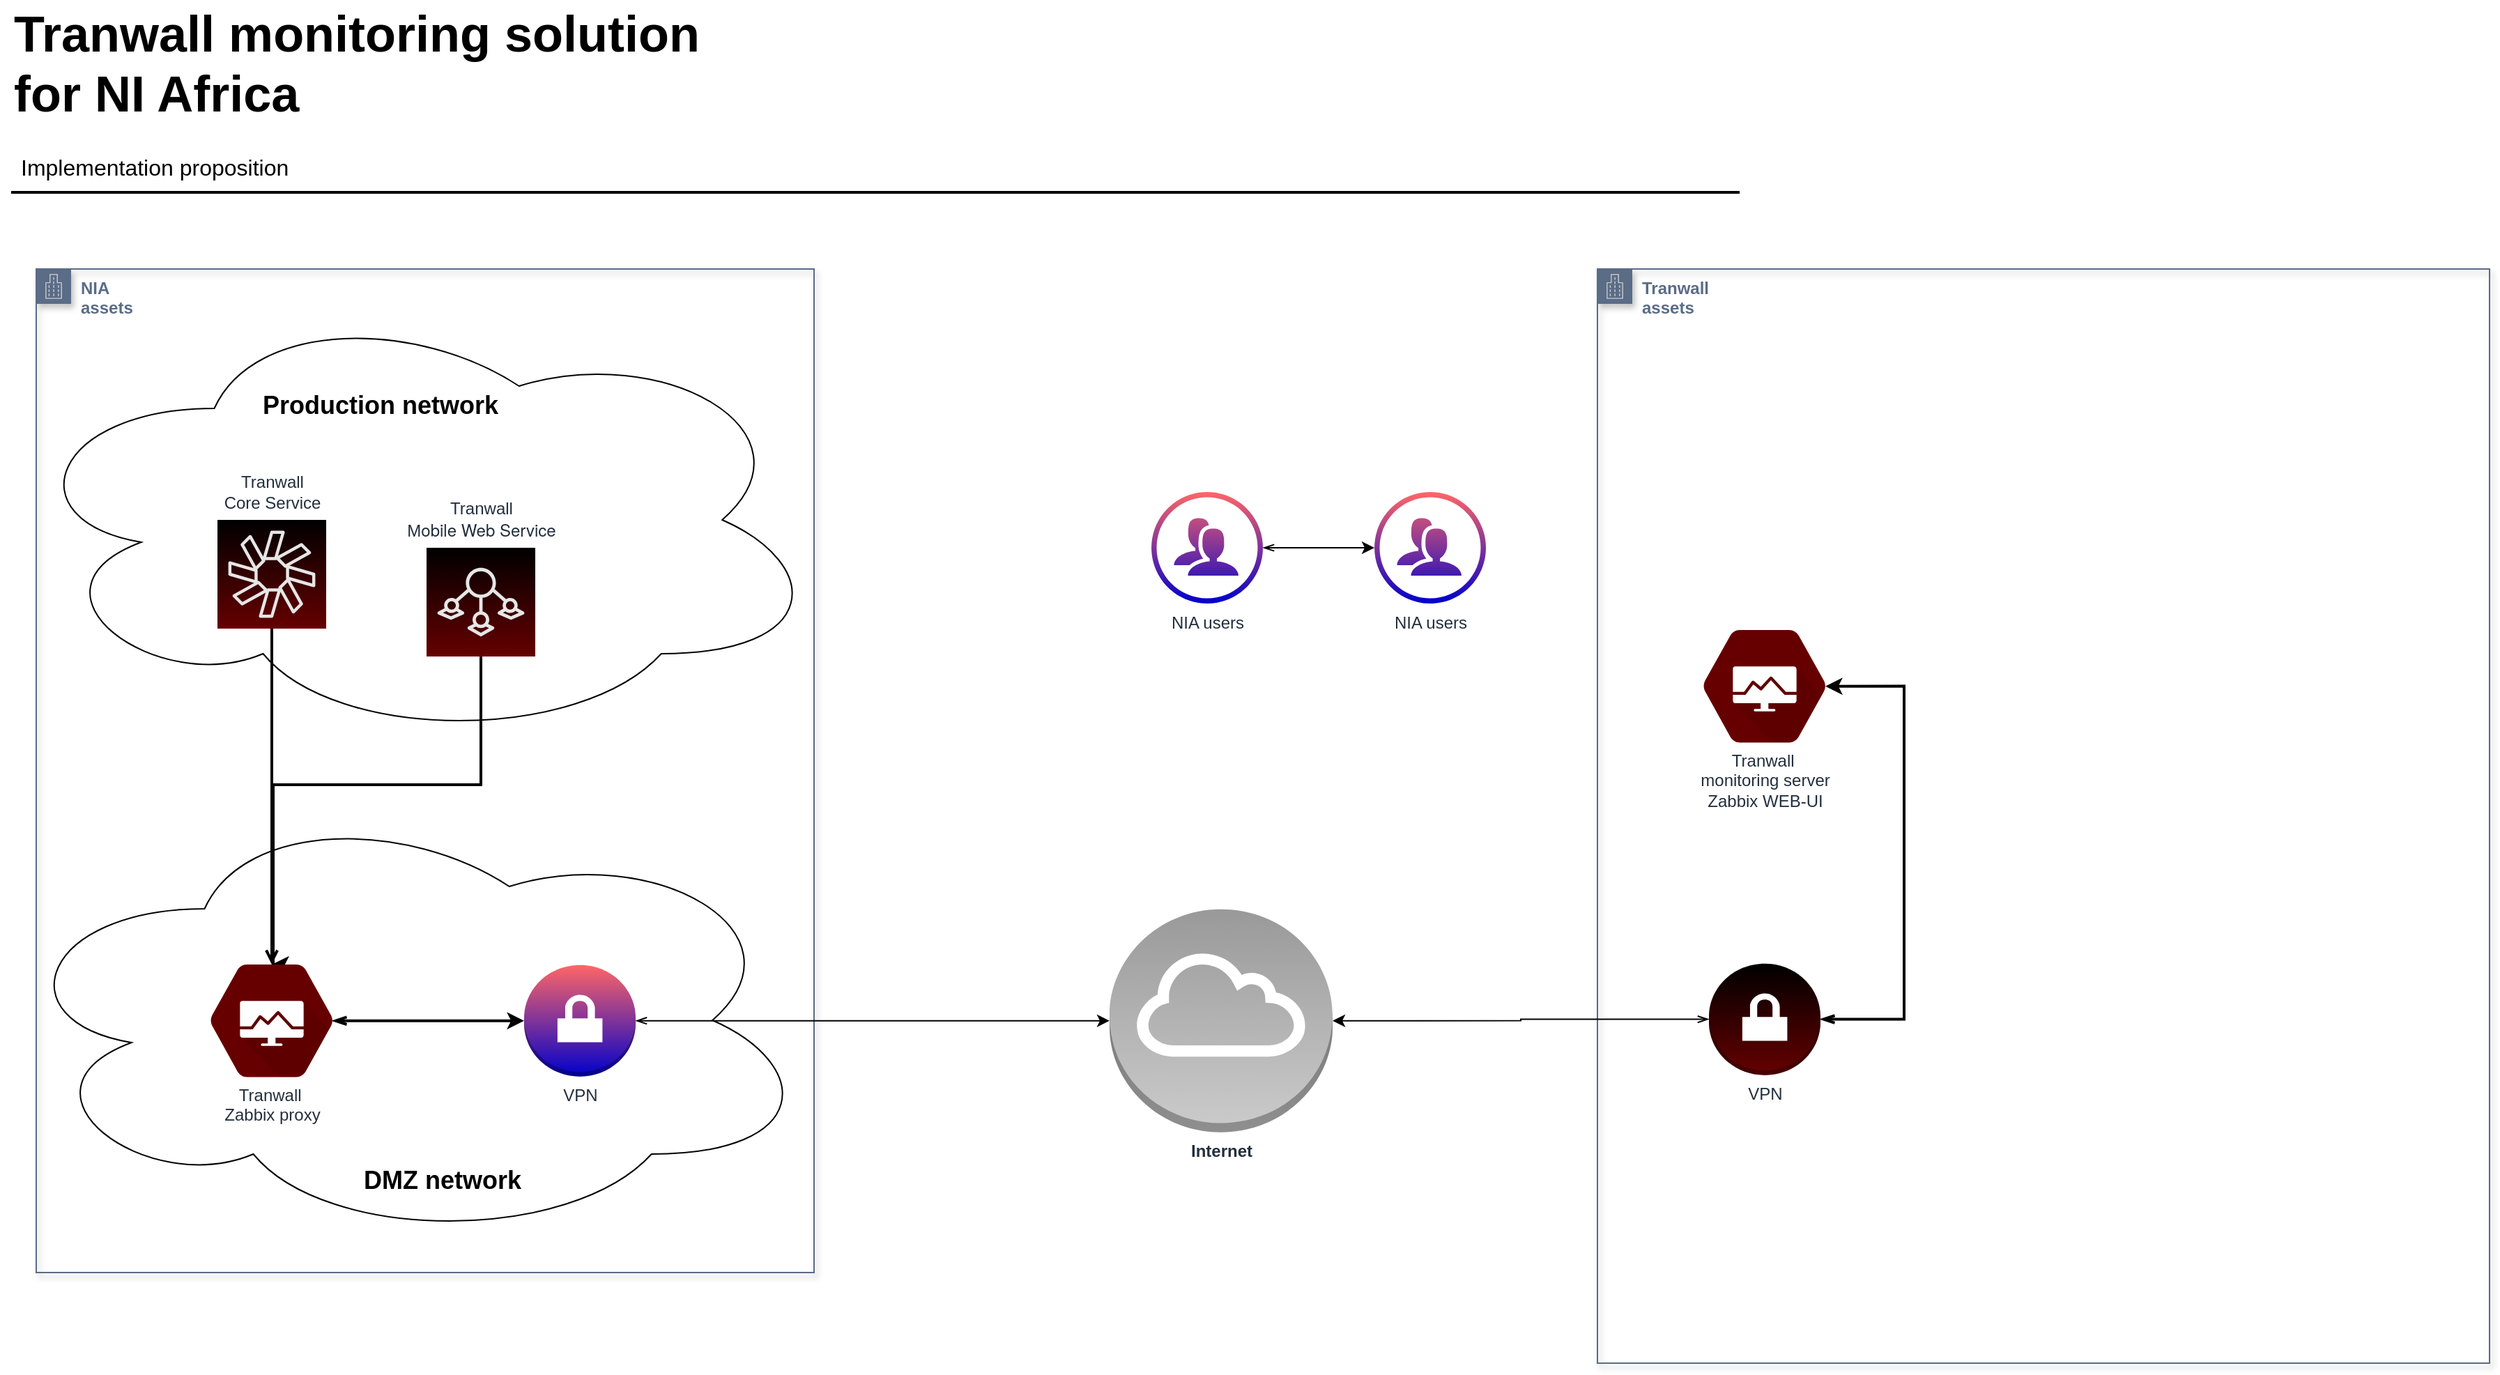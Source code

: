 <mxfile version="12.4.2" type="github" pages="1">
  <diagram id="z3zxhixVunEiOS99RGhy" name="Page-1">
    <mxGraphModel dx="1261" dy="817" grid="1" gridSize="10" guides="1" tooltips="1" connect="1" arrows="1" fold="1" page="1" pageScale="1" pageWidth="1920" pageHeight="1200" math="0" shadow="0">
      <root>
        <mxCell id="0"/>
        <mxCell id="1" parent="0"/>
        <mxCell id="_c7zvPGTftnyquFCX0OO-1" value="NIA &lt;br&gt;assets" style="points=[[0,0],[0.25,0],[0.5,0],[0.75,0],[1,0],[1,0.25],[1,0.5],[1,0.75],[1,1],[0.75,1],[0.5,1],[0.25,1],[0,1],[0,0.75],[0,0.5],[0,0.25]];outlineConnect=0;gradientColor=#ffffff;html=1;whiteSpace=wrap;fontSize=12;fontStyle=1;shape=mxgraph.aws4.group;grIcon=mxgraph.aws4.group_corporate_data_center;strokeColor=#5A6C86;fillColor=none;verticalAlign=top;align=left;spacingLeft=30;fontColor=#5A6C86;dashed=0;shadow=1;" vertex="1" parent="1">
          <mxGeometry x="80" y="240" width="558" height="720" as="geometry"/>
        </mxCell>
        <mxCell id="_c7zvPGTftnyquFCX0OO-27" value="&lt;b style=&quot;font-size: 18px&quot;&gt;DMZ network&lt;/b&gt;" style="ellipse;shape=cloud;whiteSpace=wrap;html=1;fillColor=none;labelPosition=center;verticalLabelPosition=bottom;align=center;verticalAlign=top;spacing=-60;fontSize=18;spacingLeft=50;" vertex="1" parent="1">
          <mxGeometry x="55" y="619" width="583" height="320" as="geometry"/>
        </mxCell>
        <mxCell id="_c7zvPGTftnyquFCX0OO-26" value="&lt;b style=&quot;font-size: 18px;&quot;&gt;Production network&lt;/b&gt;" style="ellipse;shape=cloud;whiteSpace=wrap;html=1;fillColor=none;labelPosition=center;verticalLabelPosition=top;align=center;verticalAlign=bottom;spacing=-90;fontSize=18;spacingLeft=-53;" vertex="1" parent="1">
          <mxGeometry x="62" y="260" width="583" height="320" as="geometry"/>
        </mxCell>
        <mxCell id="_c7zvPGTftnyquFCX0OO-2" value="Tranwall monitoring solution&lt;br style=&quot;font-size: 36px&quot;&gt;for NI Africa&lt;div style=&quot;font-size: 36px&quot;&gt;&lt;/div&gt;" style="text;html=1;resizable=0;points=[];autosize=1;align=left;verticalAlign=top;spacingTop=-4;fontSize=36;fontStyle=1" vertex="1" parent="1">
          <mxGeometry x="62" y="47" width="510" height="90" as="geometry"/>
        </mxCell>
        <mxCell id="_c7zvPGTftnyquFCX0OO-3" value="Tranwall&lt;br&gt;assets" style="points=[[0,0],[0.25,0],[0.5,0],[0.75,0],[1,0],[1,0.25],[1,0.5],[1,0.75],[1,1],[0.75,1],[0.5,1],[0.25,1],[0,1],[0,0.75],[0,0.5],[0,0.25]];outlineConnect=0;gradientColor=#ffffff;html=1;whiteSpace=wrap;fontSize=12;fontStyle=1;shape=mxgraph.aws4.group;grIcon=mxgraph.aws4.group_corporate_data_center;strokeColor=#5A6C86;fillColor=none;verticalAlign=top;align=left;spacingLeft=30;fontColor=#5A6C86;dashed=0;shadow=1;" vertex="1" parent="1">
          <mxGeometry x="1200" y="240" width="640" height="785" as="geometry"/>
        </mxCell>
        <mxCell id="_c7zvPGTftnyquFCX0OO-49" value="" style="edgeStyle=orthogonalEdgeStyle;rounded=0;orthogonalLoop=1;jettySize=auto;html=1;startArrow=openThin;startFill=0;fontSize=18;" edge="1" parent="1" source="_c7zvPGTftnyquFCX0OO-13" target="_c7zvPGTftnyquFCX0OO-48">
          <mxGeometry relative="1" as="geometry"/>
        </mxCell>
        <mxCell id="_c7zvPGTftnyquFCX0OO-13" value="NIA users" style="verticalLabelPosition=bottom;html=1;fillColor=#0000CC;verticalAlign=top;pointerEvents=1;align=center;points=[[0.25,0,0],[0.5,0,0],[0.75,0,0],[1,0.5,0],[0.75,1,0],[0.5,1,0],[0.25,1,0],[0,0.5,0],[0.125,0.25,0],[0.125,0.75,0],[0.875,0.25,0],[0.875,0.75,0]];shape=mxgraph.cisco_safe.design.users;aspect=fixed;dashed=0;fontColor=#232F3E;fontStyle=0;strokeColor=#ffffff;gradientColor=#FF6666;gradientDirection=north;labelBackgroundColor=none;" vertex="1" parent="1">
          <mxGeometry x="880" y="400" width="80" height="80" as="geometry"/>
        </mxCell>
        <mxCell id="_c7zvPGTftnyquFCX0OO-48" value="NIA users" style="verticalLabelPosition=bottom;html=1;fillColor=#0000CC;verticalAlign=top;pointerEvents=1;align=center;points=[[0.25,0,0],[0.5,0,0],[0.75,0,0],[1,0.5,0],[0.75,1,0],[0.5,1,0],[0.25,1,0],[0,0.5,0],[0.125,0.25,0],[0.125,0.75,0],[0.875,0.25,0],[0.875,0.75,0]];shape=mxgraph.cisco_safe.design.users;aspect=fixed;dashed=0;fontColor=#232F3E;fontStyle=0;strokeColor=#ffffff;gradientColor=#FF6666;gradientDirection=north;labelBackgroundColor=none;" vertex="1" parent="1">
          <mxGeometry x="1040" y="400" width="80" height="80" as="geometry"/>
        </mxCell>
        <mxCell id="_c7zvPGTftnyquFCX0OO-34" value="" style="edgeStyle=orthogonalEdgeStyle;rounded=0;orthogonalLoop=1;jettySize=auto;html=1;fontSize=18;entryX=0;entryY=0.5;entryDx=0;entryDy=0;entryPerimeter=0;startArrow=openThin;startFill=0;" edge="1" parent="1" source="_c7zvPGTftnyquFCX0OO-15" target="_c7zvPGTftnyquFCX0OO-35">
          <mxGeometry relative="1" as="geometry">
            <mxPoint x="618" y="770" as="targetPoint"/>
          </mxGeometry>
        </mxCell>
        <mxCell id="_c7zvPGTftnyquFCX0OO-15" value="VPN" style="outlineConnect=0;dashed=0;verticalLabelPosition=bottom;verticalAlign=top;align=center;html=1;shape=mxgraph.aws3.vpn_gateway;fillColor=#0000CC;gradientColor=#FF6666;fontColor=#232F3E;fontStyle=0;strokeColor=#ffffff;gradientDirection=north;labelBackgroundColor=none;" vertex="1" parent="1">
          <mxGeometry x="430" y="739.34" width="80" height="80" as="geometry"/>
        </mxCell>
        <mxCell id="_c7zvPGTftnyquFCX0OO-20" value="&lt;span style=&quot;text-align: left&quot;&gt;Tranwall&lt;br&gt;Core Service&lt;/span&gt;" style="outlineConnect=0;fontColor=#232F3E;gradientColor=#000000;gradientDirection=north;fillColor=#660000;strokeColor=#E6E6E6;dashed=0;verticalLabelPosition=top;verticalAlign=bottom;align=center;html=1;fontSize=12;fontStyle=0;aspect=fixed;shape=mxgraph.aws4.resourceIcon;resIcon=mxgraph.aws4.chime;shadow=0;labelPosition=center;spacing=5;" vertex="1" parent="1">
          <mxGeometry x="210" y="420" width="78" height="78" as="geometry"/>
        </mxCell>
        <mxCell id="_c7zvPGTftnyquFCX0OO-22" value="&lt;font style=&quot;font-size: 12px&quot;&gt;&lt;span&gt;Tranwall &lt;br&gt;M&lt;/span&gt;&lt;span style=&quot;font-family: &amp;#34;helvetica neue&amp;#34;&quot;&gt;obile Web Service&lt;/span&gt;&lt;/font&gt;" style="outlineConnect=0;fontColor=#232F3E;gradientColor=#000000;gradientDirection=north;fillColor=#660000;strokeColor=#E6E6E6;dashed=0;verticalLabelPosition=top;verticalAlign=bottom;align=center;html=1;fontSize=12;fontStyle=0;aspect=fixed;shape=mxgraph.aws4.resourceIcon;resIcon=mxgraph.aws4.iot_sitewise;shadow=0;spacing=5;labelPosition=center;spacingTop=0;" vertex="1" parent="1">
          <mxGeometry x="360" y="440" width="78" height="78" as="geometry"/>
        </mxCell>
        <mxCell id="_c7zvPGTftnyquFCX0OO-23" value="Implementation proposition" style="text;html=1;resizable=0;points=[];autosize=1;align=left;verticalAlign=top;spacingTop=-4;fontSize=16" vertex="1" parent="1">
          <mxGeometry x="67" y="155" width="210" height="20" as="geometry"/>
        </mxCell>
        <mxCell id="_c7zvPGTftnyquFCX0OO-24" value="" style="line;strokeWidth=2;html=1;fontSize=14;" vertex="1" parent="1">
          <mxGeometry x="62" y="180" width="1240" height="10" as="geometry"/>
        </mxCell>
        <mxCell id="_c7zvPGTftnyquFCX0OO-40" value="" style="edgeStyle=orthogonalEdgeStyle;rounded=0;orthogonalLoop=1;jettySize=auto;html=1;startArrow=open;startFill=0;fontSize=18;exitX=0.5;exitY=0.16;exitDx=0;exitDy=0;exitPerimeter=0;strokeWidth=2;endArrow=none;endFill=0;" edge="1" parent="1" source="_c7zvPGTftnyquFCX0OO-31" target="_c7zvPGTftnyquFCX0OO-20">
          <mxGeometry relative="1" as="geometry">
            <mxPoint x="220" y="769.995" as="targetPoint"/>
          </mxGeometry>
        </mxCell>
        <mxCell id="_c7zvPGTftnyquFCX0OO-42" value="" style="edgeStyle=orthogonalEdgeStyle;rounded=0;orthogonalLoop=1;jettySize=auto;html=1;startArrow=classic;startFill=1;fontSize=18;exitX=0.5;exitY=0.16;exitDx=0;exitDy=0;exitPerimeter=0;strokeWidth=2;endArrow=none;endFill=0;" edge="1" parent="1" source="_c7zvPGTftnyquFCX0OO-31" target="_c7zvPGTftnyquFCX0OO-22">
          <mxGeometry relative="1" as="geometry">
            <mxPoint x="366.95" y="630.65" as="targetPoint"/>
            <Array as="points">
              <mxPoint x="250" y="610"/>
              <mxPoint x="399" y="610"/>
            </Array>
          </mxGeometry>
        </mxCell>
        <mxCell id="_c7zvPGTftnyquFCX0OO-44" value="" style="edgeStyle=orthogonalEdgeStyle;rounded=0;orthogonalLoop=1;jettySize=auto;html=1;startArrow=openThin;startFill=0;fontSize=18;exitX=0.825;exitY=0.5;exitDx=0;exitDy=0;exitPerimeter=0;entryX=0;entryY=0.5;entryDx=0;entryDy=0;entryPerimeter=0;strokeWidth=2;" edge="1" parent="1" source="_c7zvPGTftnyquFCX0OO-31" target="_c7zvPGTftnyquFCX0OO-15">
          <mxGeometry relative="1" as="geometry">
            <mxPoint x="395.95" y="779.345" as="targetPoint"/>
          </mxGeometry>
        </mxCell>
        <mxCell id="_c7zvPGTftnyquFCX0OO-31" value="Tranwall&amp;nbsp;&lt;br&gt;Zabbix proxy" style="html=1;fillColor=#660000;strokeColor=#E6E6E6;verticalAlign=top;labelPosition=center;verticalLabelPosition=bottom;align=center;spacingTop=0;fontSize=12;fontStyle=0;fontColor=#232F3E;shape=mxgraph.gcp2.hexIcon;prIcon=cloud_deployment_manager;aspect=fixed;shadow=0;dashed=0;gradientColor=#000000;gradientDirection=north;spacing=-18;" vertex="1" parent="1">
          <mxGeometry x="182.05" y="720" width="133.9" height="118.69" as="geometry"/>
        </mxCell>
        <mxCell id="_c7zvPGTftnyquFCX0OO-38" value="" style="edgeStyle=orthogonalEdgeStyle;rounded=0;orthogonalLoop=1;jettySize=auto;html=1;startArrow=openThin;startFill=0;fontSize=18;entryX=1;entryY=0.5;entryDx=0;entryDy=0;entryPerimeter=0;" edge="1" parent="1" source="_c7zvPGTftnyquFCX0OO-32" target="_c7zvPGTftnyquFCX0OO-35">
          <mxGeometry relative="1" as="geometry">
            <mxPoint x="1170" y="671.65" as="targetPoint"/>
          </mxGeometry>
        </mxCell>
        <mxCell id="_c7zvPGTftnyquFCX0OO-47" value="" style="edgeStyle=orthogonalEdgeStyle;rounded=0;orthogonalLoop=1;jettySize=auto;html=1;startArrow=openThin;startFill=0;fontSize=18;entryX=0.825;entryY=0.5;entryDx=0;entryDy=0;entryPerimeter=0;strokeWidth=2;" edge="1" parent="1" source="_c7zvPGTftnyquFCX0OO-32" target="_c7zvPGTftnyquFCX0OO-45">
          <mxGeometry relative="1" as="geometry">
            <mxPoint x="1320" y="658.34" as="targetPoint"/>
            <Array as="points">
              <mxPoint x="1420" y="779"/>
              <mxPoint x="1420" y="539"/>
            </Array>
          </mxGeometry>
        </mxCell>
        <mxCell id="_c7zvPGTftnyquFCX0OO-32" value="VPN" style="outlineConnect=0;dashed=0;verticalLabelPosition=bottom;verticalAlign=top;align=center;html=1;shape=mxgraph.aws3.vpn_gateway;fillColor=#660000;gradientColor=#000000;fontColor=#232F3E;fontStyle=0;strokeColor=#E6E6E6;gradientDirection=north;labelBackgroundColor=none;shadow=0;spacing=2;spacingTop=0;" vertex="1" parent="1">
          <mxGeometry x="1280" y="738.34" width="80" height="80" as="geometry"/>
        </mxCell>
        <mxCell id="_c7zvPGTftnyquFCX0OO-35" value="Internet" style="outlineConnect=0;dashed=0;verticalLabelPosition=bottom;verticalAlign=top;align=center;html=1;shape=mxgraph.aws3.internet_gateway;fillColor=#CCCCCC;gradientColor=#999999;fontSize=12;fontColor=#232F3E;fontStyle=1;strokeColor=#ffffff;gradientDirection=north;" vertex="1" parent="1">
          <mxGeometry x="850" y="699.34" width="160" height="160" as="geometry"/>
        </mxCell>
        <mxCell id="_c7zvPGTftnyquFCX0OO-45" value="Tranwall&amp;nbsp;&lt;br&gt;monitoring server&lt;br&gt;Zabbix WEB-UI" style="html=1;fillColor=#660000;strokeColor=#E6E6E6;verticalAlign=top;labelPosition=center;verticalLabelPosition=bottom;align=center;spacingTop=0;fontSize=12;fontStyle=0;fontColor=#232F3E;shape=mxgraph.gcp2.hexIcon;prIcon=cloud_deployment_manager;aspect=fixed;shadow=0;dashed=0;gradientColor=#000000;gradientDirection=north;spacing=-18;" vertex="1" parent="1">
          <mxGeometry x="1253.05" y="480" width="133.9" height="118.69" as="geometry"/>
        </mxCell>
      </root>
    </mxGraphModel>
  </diagram>
</mxfile>
